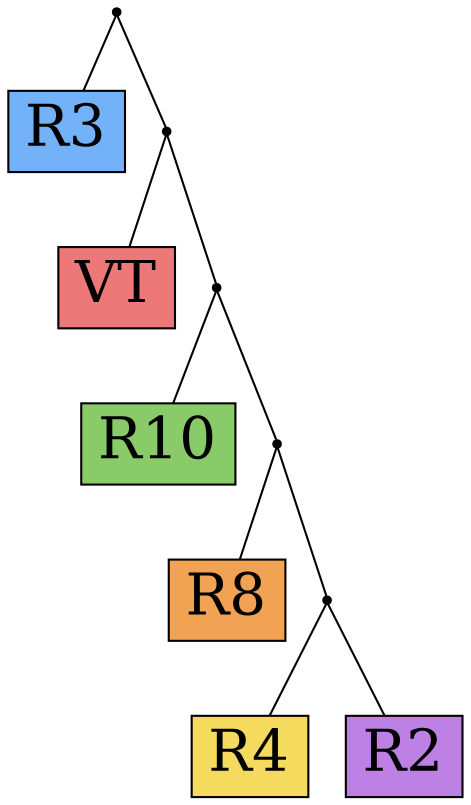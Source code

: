 digraph {
R3[label="R3",shape=box,style=filled,fontsize=28,fillcolor="#73B2F9"];
VT[label="VT",shape=box,style=filled,fontsize=28,fillcolor="#EC7877"];
R10[label="R10",shape=box,style=filled,fontsize=28,fillcolor="#8ACB69"];
R4[label="R4",shape=box,style=filled,fontsize=28,fillcolor="#F5DB5D"];
R2[label="R2",shape=box,style=filled,fontsize=28,fillcolor="#BD80E5"];
R8[label="R8",shape=box,style=filled,fontsize=28,fillcolor="#F2A253"];
Int0[shape=point,style=filled,fillcolor=black,label=""];
Int0 -> R4[arrowhead=none];
Int0 -> R2[arrowhead=none];
Int1[shape=point,style=filled,fillcolor=black,label=""];
Int1 -> R8[arrowhead=none];
Int1 -> Int0[arrowhead=none];
Int2[shape=point,style=filled,fillcolor=black,label=""];
Int2 -> R10[arrowhead=none];
Int2 -> Int1[arrowhead=none];
Int3[shape=point,style=filled,fillcolor=black,label=""];
Int3 -> VT[arrowhead=none];
Int3 -> Int2[arrowhead=none];
Int4[shape=point,style=filled,fillcolor=black,label=""];
Int4 -> R3[arrowhead=none];
Int4 -> Int3[arrowhead=none];
}
